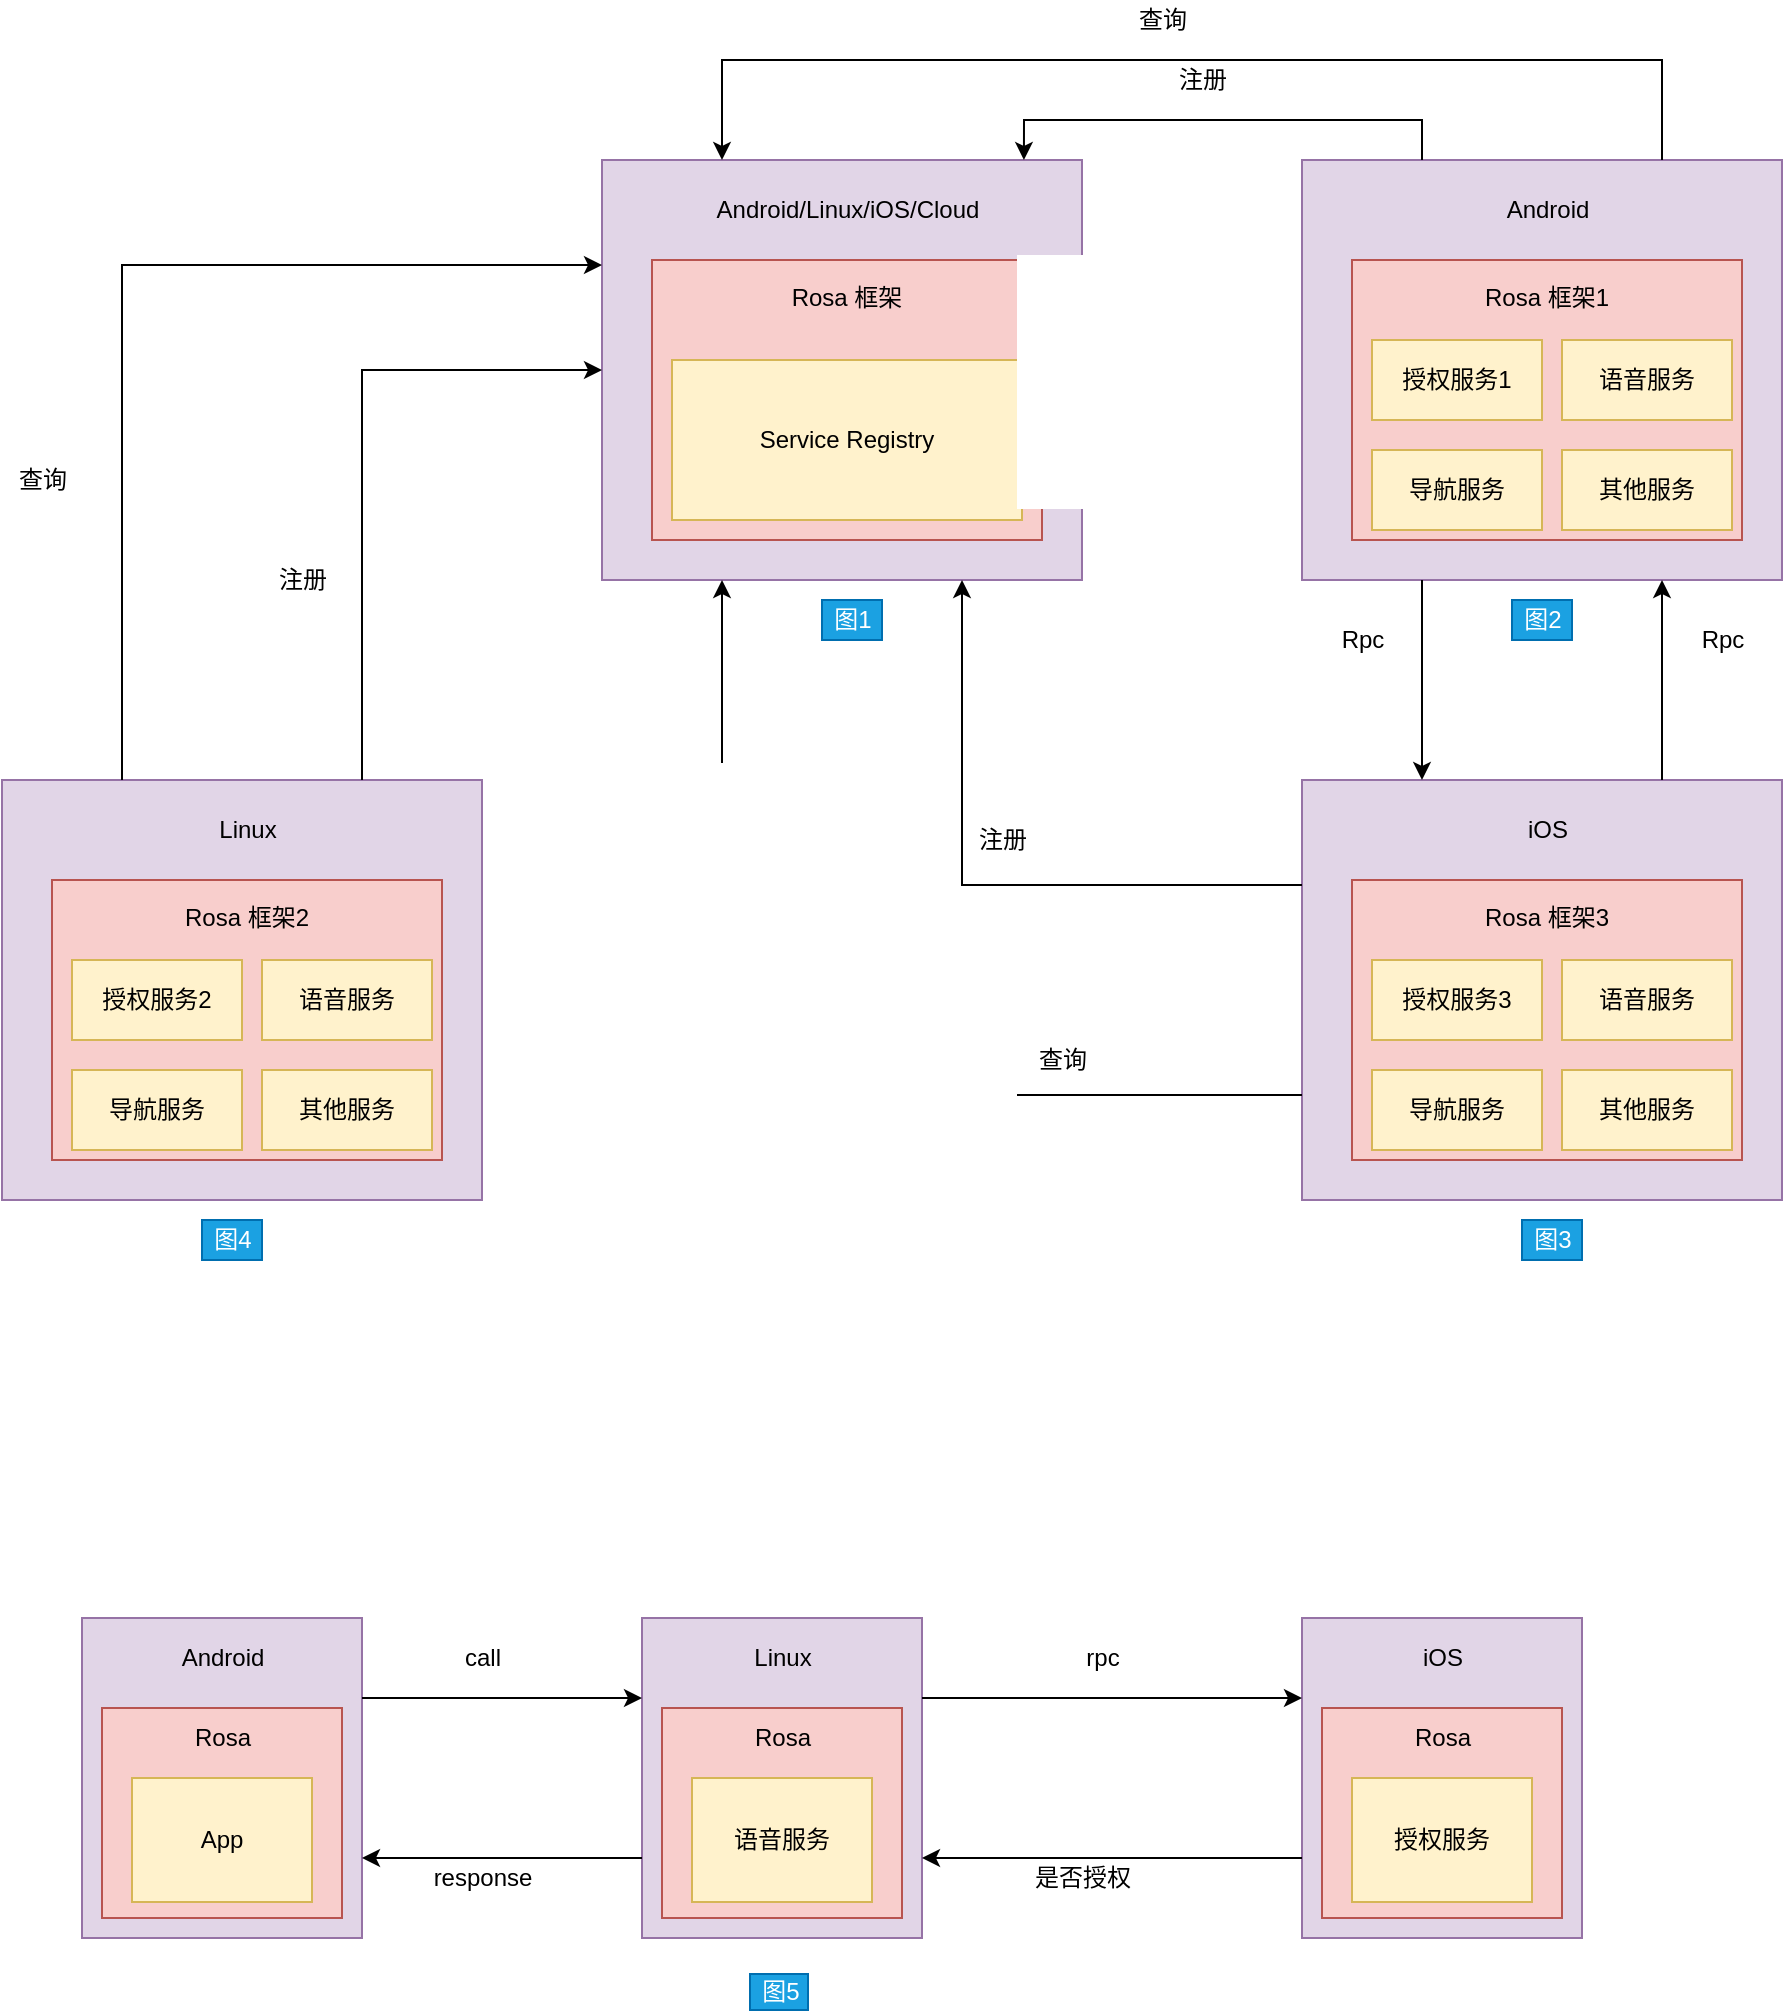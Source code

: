 <mxfile version="15.6.6" type="github">
  <diagram id="habR5YE5MTs3b5NNlJHe" name="第 1 页">
    <mxGraphModel dx="2226" dy="685" grid="0" gridSize="10" guides="1" tooltips="1" connect="1" arrows="1" fold="1" page="0" pageScale="1" pageWidth="827" pageHeight="1169" math="0" shadow="0">
      <root>
        <mxCell id="0" />
        <mxCell id="1" parent="0" />
        <mxCell id="j9yDYDN2-GaSV8aCRq-t-187" value="" style="group;fontColor=default;" vertex="1" connectable="0" parent="1">
          <mxGeometry x="-380" y="1169" width="750" height="160" as="geometry" />
        </mxCell>
        <mxCell id="j9yDYDN2-GaSV8aCRq-t-166" value="" style="group;fontColor=default;" vertex="1" connectable="0" parent="j9yDYDN2-GaSV8aCRq-t-187">
          <mxGeometry width="140" height="160" as="geometry" />
        </mxCell>
        <mxCell id="j9yDYDN2-GaSV8aCRq-t-159" value="" style="rounded=0;whiteSpace=wrap;html=1;strokeColor=#9673a6;fillColor=#e1d5e7;fontColor=default;" vertex="1" parent="j9yDYDN2-GaSV8aCRq-t-166">
          <mxGeometry width="140" height="160" as="geometry" />
        </mxCell>
        <mxCell id="j9yDYDN2-GaSV8aCRq-t-160" value="" style="rounded=0;whiteSpace=wrap;html=1;strokeColor=#b85450;fillColor=#f8cecc;fontColor=default;" vertex="1" parent="j9yDYDN2-GaSV8aCRq-t-166">
          <mxGeometry x="10" y="45" width="120" height="105" as="geometry" />
        </mxCell>
        <mxCell id="j9yDYDN2-GaSV8aCRq-t-161" value="App" style="rounded=0;whiteSpace=wrap;html=1;strokeColor=#d6b656;fillColor=#fff2cc;fontColor=default;" vertex="1" parent="j9yDYDN2-GaSV8aCRq-t-166">
          <mxGeometry x="25" y="80" width="90" height="62" as="geometry" />
        </mxCell>
        <mxCell id="j9yDYDN2-GaSV8aCRq-t-164" value="Android" style="text;html=1;align=center;verticalAlign=middle;resizable=0;points=[];autosize=1;strokeColor=none;fillColor=none;fontColor=default;" vertex="1" parent="j9yDYDN2-GaSV8aCRq-t-166">
          <mxGeometry x="40" y="10" width="60" height="20" as="geometry" />
        </mxCell>
        <mxCell id="j9yDYDN2-GaSV8aCRq-t-165" value="Rosa" style="text;html=1;align=center;verticalAlign=middle;resizable=0;points=[];autosize=1;strokeColor=none;fillColor=none;fontColor=default;" vertex="1" parent="j9yDYDN2-GaSV8aCRq-t-166">
          <mxGeometry x="50" y="50" width="40" height="20" as="geometry" />
        </mxCell>
        <mxCell id="j9yDYDN2-GaSV8aCRq-t-167" value="" style="group;fontColor=default;" vertex="1" connectable="0" parent="j9yDYDN2-GaSV8aCRq-t-187">
          <mxGeometry x="280" width="140" height="160" as="geometry" />
        </mxCell>
        <mxCell id="j9yDYDN2-GaSV8aCRq-t-168" value="" style="rounded=0;whiteSpace=wrap;html=1;strokeColor=#9673a6;fillColor=#e1d5e7;fontColor=default;" vertex="1" parent="j9yDYDN2-GaSV8aCRq-t-167">
          <mxGeometry width="140" height="160" as="geometry" />
        </mxCell>
        <mxCell id="j9yDYDN2-GaSV8aCRq-t-169" value="" style="rounded=0;whiteSpace=wrap;html=1;strokeColor=#b85450;fillColor=#f8cecc;fontColor=default;" vertex="1" parent="j9yDYDN2-GaSV8aCRq-t-167">
          <mxGeometry x="10" y="45" width="120" height="105" as="geometry" />
        </mxCell>
        <mxCell id="j9yDYDN2-GaSV8aCRq-t-170" value="语音服务" style="rounded=0;whiteSpace=wrap;html=1;strokeColor=#d6b656;fillColor=#fff2cc;fontColor=default;" vertex="1" parent="j9yDYDN2-GaSV8aCRq-t-167">
          <mxGeometry x="25" y="80" width="90" height="62" as="geometry" />
        </mxCell>
        <mxCell id="j9yDYDN2-GaSV8aCRq-t-171" value="Linux" style="text;html=1;align=center;verticalAlign=middle;resizable=0;points=[];autosize=1;strokeColor=none;fillColor=none;fontColor=default;" vertex="1" parent="j9yDYDN2-GaSV8aCRq-t-167">
          <mxGeometry x="50" y="10" width="40" height="20" as="geometry" />
        </mxCell>
        <mxCell id="j9yDYDN2-GaSV8aCRq-t-172" value="Rosa" style="text;html=1;align=center;verticalAlign=middle;resizable=0;points=[];autosize=1;strokeColor=none;fillColor=none;fontColor=default;" vertex="1" parent="j9yDYDN2-GaSV8aCRq-t-167">
          <mxGeometry x="50" y="50" width="40" height="20" as="geometry" />
        </mxCell>
        <mxCell id="j9yDYDN2-GaSV8aCRq-t-173" value="" style="group;fontColor=default;" vertex="1" connectable="0" parent="j9yDYDN2-GaSV8aCRq-t-187">
          <mxGeometry x="610" width="140" height="160" as="geometry" />
        </mxCell>
        <mxCell id="j9yDYDN2-GaSV8aCRq-t-174" value="" style="rounded=0;whiteSpace=wrap;html=1;strokeColor=#9673a6;fillColor=#e1d5e7;fontColor=default;" vertex="1" parent="j9yDYDN2-GaSV8aCRq-t-173">
          <mxGeometry width="140" height="160" as="geometry" />
        </mxCell>
        <mxCell id="j9yDYDN2-GaSV8aCRq-t-175" value="" style="rounded=0;whiteSpace=wrap;html=1;strokeColor=#b85450;fillColor=#f8cecc;fontColor=default;" vertex="1" parent="j9yDYDN2-GaSV8aCRq-t-173">
          <mxGeometry x="10" y="45" width="120" height="105" as="geometry" />
        </mxCell>
        <mxCell id="j9yDYDN2-GaSV8aCRq-t-176" value="授权服务" style="rounded=0;whiteSpace=wrap;html=1;strokeColor=#d6b656;fillColor=#fff2cc;fontColor=default;" vertex="1" parent="j9yDYDN2-GaSV8aCRq-t-173">
          <mxGeometry x="25" y="80" width="90" height="62" as="geometry" />
        </mxCell>
        <mxCell id="j9yDYDN2-GaSV8aCRq-t-177" value="iOS" style="text;html=1;align=center;verticalAlign=middle;resizable=0;points=[];autosize=1;strokeColor=none;fillColor=none;fontColor=default;" vertex="1" parent="j9yDYDN2-GaSV8aCRq-t-173">
          <mxGeometry x="50" y="10" width="40" height="20" as="geometry" />
        </mxCell>
        <mxCell id="j9yDYDN2-GaSV8aCRq-t-178" value="Rosa" style="text;html=1;align=center;verticalAlign=middle;resizable=0;points=[];autosize=1;strokeColor=none;fillColor=none;fontColor=default;" vertex="1" parent="j9yDYDN2-GaSV8aCRq-t-173">
          <mxGeometry x="50" y="50" width="40" height="20" as="geometry" />
        </mxCell>
        <mxCell id="j9yDYDN2-GaSV8aCRq-t-179" style="edgeStyle=orthogonalEdgeStyle;rounded=0;orthogonalLoop=1;jettySize=auto;html=1;exitX=1;exitY=0.25;exitDx=0;exitDy=0;entryX=0;entryY=0.25;entryDx=0;entryDy=0;labelBackgroundColor=default;fontColor=default;strokeColor=default;" edge="1" parent="j9yDYDN2-GaSV8aCRq-t-187" source="j9yDYDN2-GaSV8aCRq-t-159" target="j9yDYDN2-GaSV8aCRq-t-168">
          <mxGeometry relative="1" as="geometry" />
        </mxCell>
        <mxCell id="j9yDYDN2-GaSV8aCRq-t-180" value="call" style="text;html=1;align=center;verticalAlign=middle;resizable=0;points=[];autosize=1;strokeColor=none;fillColor=none;fontColor=default;" vertex="1" parent="j9yDYDN2-GaSV8aCRq-t-187">
          <mxGeometry x="185" y="10" width="30" height="20" as="geometry" />
        </mxCell>
        <mxCell id="j9yDYDN2-GaSV8aCRq-t-181" style="edgeStyle=orthogonalEdgeStyle;rounded=0;orthogonalLoop=1;jettySize=auto;html=1;exitX=0;exitY=0.75;exitDx=0;exitDy=0;entryX=1;entryY=0.75;entryDx=0;entryDy=0;labelBackgroundColor=default;fontColor=default;strokeColor=default;" edge="1" parent="j9yDYDN2-GaSV8aCRq-t-187" source="j9yDYDN2-GaSV8aCRq-t-168" target="j9yDYDN2-GaSV8aCRq-t-159">
          <mxGeometry relative="1" as="geometry" />
        </mxCell>
        <mxCell id="j9yDYDN2-GaSV8aCRq-t-182" value="response" style="text;html=1;align=center;verticalAlign=middle;resizable=0;points=[];autosize=1;strokeColor=none;fillColor=none;fontColor=default;" vertex="1" parent="j9yDYDN2-GaSV8aCRq-t-187">
          <mxGeometry x="170" y="120" width="60" height="20" as="geometry" />
        </mxCell>
        <mxCell id="j9yDYDN2-GaSV8aCRq-t-183" style="edgeStyle=orthogonalEdgeStyle;rounded=0;orthogonalLoop=1;jettySize=auto;html=1;exitX=1;exitY=0.25;exitDx=0;exitDy=0;entryX=0;entryY=0.25;entryDx=0;entryDy=0;labelBackgroundColor=default;fontColor=default;strokeColor=default;" edge="1" parent="j9yDYDN2-GaSV8aCRq-t-187" source="j9yDYDN2-GaSV8aCRq-t-168" target="j9yDYDN2-GaSV8aCRq-t-174">
          <mxGeometry relative="1" as="geometry" />
        </mxCell>
        <mxCell id="j9yDYDN2-GaSV8aCRq-t-184" value="rpc" style="text;html=1;align=center;verticalAlign=middle;resizable=0;points=[];autosize=1;strokeColor=none;fillColor=none;fontColor=default;" vertex="1" parent="j9yDYDN2-GaSV8aCRq-t-187">
          <mxGeometry x="495" y="10" width="30" height="20" as="geometry" />
        </mxCell>
        <mxCell id="j9yDYDN2-GaSV8aCRq-t-185" style="edgeStyle=orthogonalEdgeStyle;rounded=0;orthogonalLoop=1;jettySize=auto;html=1;exitX=0;exitY=0.75;exitDx=0;exitDy=0;entryX=1;entryY=0.75;entryDx=0;entryDy=0;labelBackgroundColor=default;fontColor=default;strokeColor=default;" edge="1" parent="j9yDYDN2-GaSV8aCRq-t-187" source="j9yDYDN2-GaSV8aCRq-t-174" target="j9yDYDN2-GaSV8aCRq-t-168">
          <mxGeometry relative="1" as="geometry" />
        </mxCell>
        <mxCell id="j9yDYDN2-GaSV8aCRq-t-186" value="是否授权" style="text;html=1;align=center;verticalAlign=middle;resizable=0;points=[];autosize=1;strokeColor=none;fillColor=none;fontColor=default;" vertex="1" parent="j9yDYDN2-GaSV8aCRq-t-187">
          <mxGeometry x="470" y="120" width="60" height="20" as="geometry" />
        </mxCell>
        <mxCell id="j9yDYDN2-GaSV8aCRq-t-188" value="" style="group;fontColor=default;" vertex="1" connectable="0" parent="1">
          <mxGeometry x="-420" y="360" width="890" height="630" as="geometry" />
        </mxCell>
        <mxCell id="j9yDYDN2-GaSV8aCRq-t-79" value="" style="group;fontColor=default;" vertex="1" connectable="0" parent="j9yDYDN2-GaSV8aCRq-t-188">
          <mxGeometry x="650" y="80" width="240" height="210" as="geometry" />
        </mxCell>
        <mxCell id="j9yDYDN2-GaSV8aCRq-t-61" value="" style="group;rotation=90;fillColor=#e1d5e7;strokeColor=#9673a6;fontColor=default;container=0;" vertex="1" connectable="0" parent="j9yDYDN2-GaSV8aCRq-t-79">
          <mxGeometry width="170" height="170" as="geometry" />
        </mxCell>
        <mxCell id="j9yDYDN2-GaSV8aCRq-t-62" value="" style="rounded=0;whiteSpace=wrap;html=1;fillColor=#e1d5e7;strokeColor=#9673a6;container=0;fontColor=default;" vertex="1" parent="j9yDYDN2-GaSV8aCRq-t-79">
          <mxGeometry width="240" height="210" as="geometry" />
        </mxCell>
        <mxCell id="j9yDYDN2-GaSV8aCRq-t-63" value="" style="rounded=0;whiteSpace=wrap;html=1;strokeColor=#b85450;fillColor=#f8cecc;container=0;fontColor=default;" vertex="1" parent="j9yDYDN2-GaSV8aCRq-t-79">
          <mxGeometry x="25" y="50" width="195" height="140" as="geometry" />
        </mxCell>
        <mxCell id="j9yDYDN2-GaSV8aCRq-t-64" value="授权服务1" style="rounded=0;whiteSpace=wrap;html=1;strokeColor=#d6b656;fillColor=#fff2cc;container=0;fontColor=default;" vertex="1" parent="j9yDYDN2-GaSV8aCRq-t-79">
          <mxGeometry x="35" y="90" width="85" height="40" as="geometry" />
        </mxCell>
        <mxCell id="j9yDYDN2-GaSV8aCRq-t-65" value="Rosa 框架1" style="text;html=1;strokeColor=none;fillColor=none;align=center;verticalAlign=middle;whiteSpace=wrap;rounded=0;fontColor=default;container=0;" vertex="1" parent="j9yDYDN2-GaSV8aCRq-t-79">
          <mxGeometry x="90" y="54" width="65" height="30" as="geometry" />
        </mxCell>
        <mxCell id="j9yDYDN2-GaSV8aCRq-t-66" value="Android" style="text;html=1;strokeColor=none;fillColor=none;align=center;verticalAlign=middle;whiteSpace=wrap;rounded=0;fontColor=default;container=0;" vertex="1" parent="j9yDYDN2-GaSV8aCRq-t-79">
          <mxGeometry x="92.5" y="10" width="60" height="30" as="geometry" />
        </mxCell>
        <mxCell id="j9yDYDN2-GaSV8aCRq-t-73" value="语音服务" style="rounded=0;whiteSpace=wrap;html=1;strokeColor=#d6b656;fillColor=#fff2cc;container=0;fontColor=default;" vertex="1" parent="j9yDYDN2-GaSV8aCRq-t-79">
          <mxGeometry x="130" y="90" width="85" height="40" as="geometry" />
        </mxCell>
        <mxCell id="j9yDYDN2-GaSV8aCRq-t-74" value="导航服务" style="rounded=0;whiteSpace=wrap;html=1;strokeColor=#d6b656;fillColor=#fff2cc;container=0;fontColor=default;" vertex="1" parent="j9yDYDN2-GaSV8aCRq-t-79">
          <mxGeometry x="35" y="145" width="85" height="40" as="geometry" />
        </mxCell>
        <mxCell id="j9yDYDN2-GaSV8aCRq-t-75" value="其他服务" style="rounded=0;whiteSpace=wrap;html=1;strokeColor=#d6b656;fillColor=#fff2cc;container=0;fontColor=default;" vertex="1" parent="j9yDYDN2-GaSV8aCRq-t-79">
          <mxGeometry x="130" y="145" width="85" height="40" as="geometry" />
        </mxCell>
        <mxCell id="j9yDYDN2-GaSV8aCRq-t-80" value="" style="group;fontColor=default;" vertex="1" connectable="0" parent="j9yDYDN2-GaSV8aCRq-t-188">
          <mxGeometry x="650" y="390" width="240" height="210" as="geometry" />
        </mxCell>
        <mxCell id="j9yDYDN2-GaSV8aCRq-t-81" value="" style="group;rotation=90;fillColor=#e1d5e7;strokeColor=#9673a6;fontColor=default;container=0;" vertex="1" connectable="0" parent="j9yDYDN2-GaSV8aCRq-t-80">
          <mxGeometry width="170" height="170" as="geometry" />
        </mxCell>
        <mxCell id="j9yDYDN2-GaSV8aCRq-t-82" value="" style="rounded=0;whiteSpace=wrap;html=1;fillColor=#e1d5e7;strokeColor=#9673a6;container=0;fontColor=default;" vertex="1" parent="j9yDYDN2-GaSV8aCRq-t-80">
          <mxGeometry width="240" height="210" as="geometry" />
        </mxCell>
        <mxCell id="j9yDYDN2-GaSV8aCRq-t-83" value="" style="rounded=0;whiteSpace=wrap;html=1;strokeColor=#b85450;fillColor=#f8cecc;container=0;fontColor=default;" vertex="1" parent="j9yDYDN2-GaSV8aCRq-t-80">
          <mxGeometry x="25" y="50" width="195" height="140" as="geometry" />
        </mxCell>
        <mxCell id="j9yDYDN2-GaSV8aCRq-t-84" value="授权服务3" style="rounded=0;whiteSpace=wrap;html=1;strokeColor=#d6b656;fillColor=#fff2cc;container=0;fontColor=default;" vertex="1" parent="j9yDYDN2-GaSV8aCRq-t-80">
          <mxGeometry x="35" y="90" width="85" height="40" as="geometry" />
        </mxCell>
        <mxCell id="j9yDYDN2-GaSV8aCRq-t-85" value="Rosa 框架3" style="text;html=1;strokeColor=none;fillColor=none;align=center;verticalAlign=middle;whiteSpace=wrap;rounded=0;fontColor=default;container=0;" vertex="1" parent="j9yDYDN2-GaSV8aCRq-t-80">
          <mxGeometry x="90" y="54" width="65" height="30" as="geometry" />
        </mxCell>
        <mxCell id="j9yDYDN2-GaSV8aCRq-t-86" value="iOS" style="text;html=1;strokeColor=none;fillColor=none;align=center;verticalAlign=middle;whiteSpace=wrap;rounded=0;fontColor=default;container=0;" vertex="1" parent="j9yDYDN2-GaSV8aCRq-t-80">
          <mxGeometry x="92.5" y="10" width="60" height="30" as="geometry" />
        </mxCell>
        <mxCell id="j9yDYDN2-GaSV8aCRq-t-87" value="语音服务" style="rounded=0;whiteSpace=wrap;html=1;strokeColor=#d6b656;fillColor=#fff2cc;container=0;fontColor=default;" vertex="1" parent="j9yDYDN2-GaSV8aCRq-t-80">
          <mxGeometry x="130" y="90" width="85" height="40" as="geometry" />
        </mxCell>
        <mxCell id="j9yDYDN2-GaSV8aCRq-t-88" value="导航服务" style="rounded=0;whiteSpace=wrap;html=1;strokeColor=#d6b656;fillColor=#fff2cc;container=0;fontColor=default;" vertex="1" parent="j9yDYDN2-GaSV8aCRq-t-80">
          <mxGeometry x="35" y="145" width="85" height="40" as="geometry" />
        </mxCell>
        <mxCell id="j9yDYDN2-GaSV8aCRq-t-89" value="其他服务" style="rounded=0;whiteSpace=wrap;html=1;strokeColor=#d6b656;fillColor=#fff2cc;container=0;fontColor=default;" vertex="1" parent="j9yDYDN2-GaSV8aCRq-t-80">
          <mxGeometry x="130" y="145" width="85" height="40" as="geometry" />
        </mxCell>
        <mxCell id="j9yDYDN2-GaSV8aCRq-t-102" style="edgeStyle=orthogonalEdgeStyle;rounded=0;orthogonalLoop=1;jettySize=auto;html=1;exitX=0.25;exitY=1;exitDx=0;exitDy=0;entryX=0.25;entryY=0;entryDx=0;entryDy=0;labelBackgroundColor=default;fontColor=default;strokeColor=default;" edge="1" parent="j9yDYDN2-GaSV8aCRq-t-188" source="j9yDYDN2-GaSV8aCRq-t-62" target="j9yDYDN2-GaSV8aCRq-t-82">
          <mxGeometry relative="1" as="geometry" />
        </mxCell>
        <mxCell id="j9yDYDN2-GaSV8aCRq-t-103" style="edgeStyle=orthogonalEdgeStyle;rounded=0;orthogonalLoop=1;jettySize=auto;html=1;exitX=0.75;exitY=0;exitDx=0;exitDy=0;entryX=0.75;entryY=1;entryDx=0;entryDy=0;labelBackgroundColor=default;fontColor=default;strokeColor=default;" edge="1" parent="j9yDYDN2-GaSV8aCRq-t-188" source="j9yDYDN2-GaSV8aCRq-t-82" target="j9yDYDN2-GaSV8aCRq-t-62">
          <mxGeometry relative="1" as="geometry" />
        </mxCell>
        <mxCell id="j9yDYDN2-GaSV8aCRq-t-104" value="Rpc" style="text;html=1;align=center;verticalAlign=middle;resizable=0;points=[];autosize=1;strokeColor=none;fillColor=none;fontColor=default;" vertex="1" parent="j9yDYDN2-GaSV8aCRq-t-188">
          <mxGeometry x="660" y="310" width="40" height="20" as="geometry" />
        </mxCell>
        <mxCell id="j9yDYDN2-GaSV8aCRq-t-105" value="Rpc" style="text;html=1;align=center;verticalAlign=middle;resizable=0;points=[];autosize=1;strokeColor=none;fillColor=none;fontColor=default;" vertex="1" parent="j9yDYDN2-GaSV8aCRq-t-188">
          <mxGeometry x="840" y="310" width="40" height="20" as="geometry" />
        </mxCell>
        <mxCell id="j9yDYDN2-GaSV8aCRq-t-107" value="" style="group;fontColor=default;" vertex="1" connectable="0" parent="j9yDYDN2-GaSV8aCRq-t-188">
          <mxGeometry x="300" y="80" width="240" height="210" as="geometry" />
        </mxCell>
        <mxCell id="j9yDYDN2-GaSV8aCRq-t-108" value="" style="group;rotation=90;fillColor=#e1d5e7;strokeColor=#9673a6;fontColor=default;container=0;" vertex="1" connectable="0" parent="j9yDYDN2-GaSV8aCRq-t-107">
          <mxGeometry width="170" height="170" as="geometry" />
        </mxCell>
        <mxCell id="j9yDYDN2-GaSV8aCRq-t-109" value="" style="rounded=0;whiteSpace=wrap;html=1;fillColor=#e1d5e7;strokeColor=#9673a6;container=0;fontColor=default;" vertex="1" parent="j9yDYDN2-GaSV8aCRq-t-107">
          <mxGeometry width="240" height="210" as="geometry" />
        </mxCell>
        <mxCell id="j9yDYDN2-GaSV8aCRq-t-110" value="" style="rounded=0;whiteSpace=wrap;html=1;strokeColor=#b85450;fillColor=#f8cecc;container=0;fontColor=default;" vertex="1" parent="j9yDYDN2-GaSV8aCRq-t-107">
          <mxGeometry x="25" y="50" width="195" height="140" as="geometry" />
        </mxCell>
        <mxCell id="j9yDYDN2-GaSV8aCRq-t-111" value="Service Registry" style="rounded=0;whiteSpace=wrap;html=1;strokeColor=#d6b656;fillColor=#fff2cc;container=0;fontColor=default;" vertex="1" parent="j9yDYDN2-GaSV8aCRq-t-107">
          <mxGeometry x="35" y="100" width="175" height="80" as="geometry" />
        </mxCell>
        <mxCell id="j9yDYDN2-GaSV8aCRq-t-112" value="Rosa 框架" style="text;html=1;strokeColor=none;fillColor=none;align=center;verticalAlign=middle;whiteSpace=wrap;rounded=0;fontColor=default;container=0;" vertex="1" parent="j9yDYDN2-GaSV8aCRq-t-107">
          <mxGeometry x="90" y="54" width="65" height="30" as="geometry" />
        </mxCell>
        <mxCell id="j9yDYDN2-GaSV8aCRq-t-113" value="Android/Linux/iOS/Cloud" style="text;html=1;strokeColor=none;fillColor=none;align=center;verticalAlign=middle;whiteSpace=wrap;rounded=0;fontColor=default;container=0;" vertex="1" parent="j9yDYDN2-GaSV8aCRq-t-107">
          <mxGeometry x="92.5" y="10" width="60" height="30" as="geometry" />
        </mxCell>
        <mxCell id="j9yDYDN2-GaSV8aCRq-t-117" style="edgeStyle=orthogonalEdgeStyle;rounded=0;orthogonalLoop=1;jettySize=auto;html=1;exitX=0;exitY=0.25;exitDx=0;exitDy=0;entryX=0.75;entryY=1;entryDx=0;entryDy=0;labelBackgroundColor=default;fontColor=default;strokeColor=default;" edge="1" parent="j9yDYDN2-GaSV8aCRq-t-188" source="j9yDYDN2-GaSV8aCRq-t-82" target="j9yDYDN2-GaSV8aCRq-t-109">
          <mxGeometry relative="1" as="geometry" />
        </mxCell>
        <mxCell id="j9yDYDN2-GaSV8aCRq-t-118" value="注册" style="text;html=1;align=center;verticalAlign=middle;resizable=0;points=[];autosize=1;strokeColor=none;fillColor=none;fontColor=default;" vertex="1" parent="j9yDYDN2-GaSV8aCRq-t-188">
          <mxGeometry x="480" y="410" width="40" height="20" as="geometry" />
        </mxCell>
        <mxCell id="j9yDYDN2-GaSV8aCRq-t-119" style="edgeStyle=orthogonalEdgeStyle;rounded=0;orthogonalLoop=1;jettySize=auto;html=1;exitX=0.25;exitY=0;exitDx=0;exitDy=0;entryX=0.879;entryY=0;entryDx=0;entryDy=0;entryPerimeter=0;labelBackgroundColor=default;fontColor=default;strokeColor=default;" edge="1" parent="j9yDYDN2-GaSV8aCRq-t-188" source="j9yDYDN2-GaSV8aCRq-t-62" target="j9yDYDN2-GaSV8aCRq-t-109">
          <mxGeometry relative="1" as="geometry" />
        </mxCell>
        <mxCell id="j9yDYDN2-GaSV8aCRq-t-120" value="注册" style="text;html=1;align=center;verticalAlign=middle;resizable=0;points=[];autosize=1;strokeColor=none;fillColor=none;fontColor=default;" vertex="1" parent="j9yDYDN2-GaSV8aCRq-t-188">
          <mxGeometry x="580" y="30" width="40" height="20" as="geometry" />
        </mxCell>
        <mxCell id="j9yDYDN2-GaSV8aCRq-t-121" style="edgeStyle=orthogonalEdgeStyle;rounded=0;orthogonalLoop=1;jettySize=auto;html=1;exitX=0.75;exitY=0;exitDx=0;exitDy=0;entryX=0.25;entryY=0;entryDx=0;entryDy=0;labelBackgroundColor=default;fontColor=default;strokeColor=default;" edge="1" parent="j9yDYDN2-GaSV8aCRq-t-188" source="j9yDYDN2-GaSV8aCRq-t-62" target="j9yDYDN2-GaSV8aCRq-t-109">
          <mxGeometry relative="1" as="geometry">
            <Array as="points">
              <mxPoint x="830" y="30" />
              <mxPoint x="360" y="30" />
            </Array>
          </mxGeometry>
        </mxCell>
        <mxCell id="j9yDYDN2-GaSV8aCRq-t-122" value="查询" style="text;html=1;align=center;verticalAlign=middle;resizable=0;points=[];autosize=1;strokeColor=none;fillColor=none;fontColor=default;" vertex="1" parent="j9yDYDN2-GaSV8aCRq-t-188">
          <mxGeometry x="560" width="40" height="20" as="geometry" />
        </mxCell>
        <mxCell id="j9yDYDN2-GaSV8aCRq-t-123" value="" style="group;fontColor=default;" vertex="1" connectable="0" parent="j9yDYDN2-GaSV8aCRq-t-188">
          <mxGeometry y="390" width="240" height="210" as="geometry" />
        </mxCell>
        <mxCell id="j9yDYDN2-GaSV8aCRq-t-91" value="" style="group;rotation=90;fillColor=#e1d5e7;strokeColor=#9673a6;fontColor=default;container=0;" vertex="1" connectable="0" parent="j9yDYDN2-GaSV8aCRq-t-123">
          <mxGeometry width="170" height="170" as="geometry" />
        </mxCell>
        <mxCell id="j9yDYDN2-GaSV8aCRq-t-92" value="" style="rounded=0;whiteSpace=wrap;html=1;fillColor=#e1d5e7;strokeColor=#9673a6;container=0;fontColor=default;" vertex="1" parent="j9yDYDN2-GaSV8aCRq-t-123">
          <mxGeometry width="240" height="210" as="geometry" />
        </mxCell>
        <mxCell id="j9yDYDN2-GaSV8aCRq-t-93" value="" style="rounded=0;whiteSpace=wrap;html=1;strokeColor=#b85450;fillColor=#f8cecc;container=0;fontColor=default;" vertex="1" parent="j9yDYDN2-GaSV8aCRq-t-123">
          <mxGeometry x="25" y="50" width="195" height="140" as="geometry" />
        </mxCell>
        <mxCell id="j9yDYDN2-GaSV8aCRq-t-94" value="授权服务2" style="rounded=0;whiteSpace=wrap;html=1;strokeColor=#d6b656;fillColor=#fff2cc;container=0;fontColor=default;" vertex="1" parent="j9yDYDN2-GaSV8aCRq-t-123">
          <mxGeometry x="35" y="90" width="85" height="40" as="geometry" />
        </mxCell>
        <mxCell id="j9yDYDN2-GaSV8aCRq-t-95" value="Rosa 框架2" style="text;html=1;strokeColor=none;fillColor=none;align=center;verticalAlign=middle;whiteSpace=wrap;rounded=0;fontColor=default;container=0;" vertex="1" parent="j9yDYDN2-GaSV8aCRq-t-123">
          <mxGeometry x="90" y="54" width="65" height="30" as="geometry" />
        </mxCell>
        <mxCell id="j9yDYDN2-GaSV8aCRq-t-96" value="Linux" style="text;html=1;strokeColor=none;fillColor=none;align=center;verticalAlign=middle;whiteSpace=wrap;rounded=0;fontColor=default;container=0;" vertex="1" parent="j9yDYDN2-GaSV8aCRq-t-123">
          <mxGeometry x="92.5" y="10" width="60" height="30" as="geometry" />
        </mxCell>
        <mxCell id="j9yDYDN2-GaSV8aCRq-t-97" value="语音服务" style="rounded=0;whiteSpace=wrap;html=1;strokeColor=#d6b656;fillColor=#fff2cc;container=0;fontColor=default;" vertex="1" parent="j9yDYDN2-GaSV8aCRq-t-123">
          <mxGeometry x="130" y="90" width="85" height="40" as="geometry" />
        </mxCell>
        <mxCell id="j9yDYDN2-GaSV8aCRq-t-98" value="导航服务" style="rounded=0;whiteSpace=wrap;html=1;strokeColor=#d6b656;fillColor=#fff2cc;container=0;fontColor=default;" vertex="1" parent="j9yDYDN2-GaSV8aCRq-t-123">
          <mxGeometry x="35" y="145" width="85" height="40" as="geometry" />
        </mxCell>
        <mxCell id="j9yDYDN2-GaSV8aCRq-t-99" value="其他服务" style="rounded=0;whiteSpace=wrap;html=1;strokeColor=#d6b656;fillColor=#fff2cc;container=0;fontColor=default;" vertex="1" parent="j9yDYDN2-GaSV8aCRq-t-123">
          <mxGeometry x="130" y="145" width="85" height="40" as="geometry" />
        </mxCell>
        <mxCell id="j9yDYDN2-GaSV8aCRq-t-124" style="edgeStyle=orthogonalEdgeStyle;rounded=0;orthogonalLoop=1;jettySize=auto;html=1;exitX=0.75;exitY=0;exitDx=0;exitDy=0;entryX=0;entryY=0.5;entryDx=0;entryDy=0;labelBackgroundColor=default;fontColor=default;strokeColor=default;" edge="1" parent="j9yDYDN2-GaSV8aCRq-t-188" source="j9yDYDN2-GaSV8aCRq-t-92" target="j9yDYDN2-GaSV8aCRq-t-109">
          <mxGeometry relative="1" as="geometry" />
        </mxCell>
        <mxCell id="j9yDYDN2-GaSV8aCRq-t-125" value="注册" style="text;html=1;align=center;verticalAlign=middle;resizable=0;points=[];autosize=1;strokeColor=none;fillColor=none;fontColor=default;" vertex="1" parent="j9yDYDN2-GaSV8aCRq-t-188">
          <mxGeometry x="130" y="280" width="40" height="20" as="geometry" />
        </mxCell>
        <mxCell id="j9yDYDN2-GaSV8aCRq-t-126" style="edgeStyle=orthogonalEdgeStyle;rounded=0;orthogonalLoop=1;jettySize=auto;html=1;exitX=0.25;exitY=0;exitDx=0;exitDy=0;entryX=0;entryY=0.25;entryDx=0;entryDy=0;labelBackgroundColor=default;fontColor=default;strokeColor=default;" edge="1" parent="j9yDYDN2-GaSV8aCRq-t-188" source="j9yDYDN2-GaSV8aCRq-t-92" target="j9yDYDN2-GaSV8aCRq-t-109">
          <mxGeometry relative="1" as="geometry" />
        </mxCell>
        <mxCell id="j9yDYDN2-GaSV8aCRq-t-127" value="查询" style="text;html=1;align=center;verticalAlign=middle;resizable=0;points=[];autosize=1;strokeColor=none;fillColor=none;fontColor=default;" vertex="1" parent="j9yDYDN2-GaSV8aCRq-t-188">
          <mxGeometry y="230" width="40" height="20" as="geometry" />
        </mxCell>
        <mxCell id="j9yDYDN2-GaSV8aCRq-t-128" style="edgeStyle=orthogonalEdgeStyle;rounded=0;orthogonalLoop=1;jettySize=auto;html=1;exitX=0;exitY=0.75;exitDx=0;exitDy=0;entryX=0.25;entryY=1;entryDx=0;entryDy=0;labelBackgroundColor=default;fontColor=default;strokeColor=default;" edge="1" parent="j9yDYDN2-GaSV8aCRq-t-188" source="j9yDYDN2-GaSV8aCRq-t-82" target="j9yDYDN2-GaSV8aCRq-t-109">
          <mxGeometry relative="1" as="geometry" />
        </mxCell>
        <mxCell id="j9yDYDN2-GaSV8aCRq-t-129" value="查询" style="text;html=1;align=center;verticalAlign=middle;resizable=0;points=[];autosize=1;strokeColor=none;fillColor=none;fontColor=default;" vertex="1" parent="j9yDYDN2-GaSV8aCRq-t-188">
          <mxGeometry x="510" y="520" width="40" height="20" as="geometry" />
        </mxCell>
        <mxCell id="j9yDYDN2-GaSV8aCRq-t-130" value="图1" style="text;html=1;align=center;verticalAlign=middle;resizable=0;points=[];autosize=1;strokeColor=#006EAF;fillColor=#1ba1e2;fontColor=#ffffff;" vertex="1" parent="j9yDYDN2-GaSV8aCRq-t-188">
          <mxGeometry x="410" y="300" width="30" height="20" as="geometry" />
        </mxCell>
        <mxCell id="j9yDYDN2-GaSV8aCRq-t-131" value="图2" style="text;html=1;align=center;verticalAlign=middle;resizable=0;points=[];autosize=1;strokeColor=#006EAF;fillColor=#1ba1e2;fontColor=#ffffff;" vertex="1" parent="j9yDYDN2-GaSV8aCRq-t-188">
          <mxGeometry x="755" y="300" width="30" height="20" as="geometry" />
        </mxCell>
        <mxCell id="j9yDYDN2-GaSV8aCRq-t-132" value="图3" style="text;html=1;align=center;verticalAlign=middle;resizable=0;points=[];autosize=1;strokeColor=#006EAF;fillColor=#1ba1e2;fontColor=#ffffff;" vertex="1" parent="j9yDYDN2-GaSV8aCRq-t-188">
          <mxGeometry x="760" y="610" width="30" height="20" as="geometry" />
        </mxCell>
        <mxCell id="j9yDYDN2-GaSV8aCRq-t-133" value="图4" style="text;html=1;align=center;verticalAlign=middle;resizable=0;points=[];autosize=1;strokeColor=#006EAF;fillColor=#1ba1e2;fontColor=#ffffff;" vertex="1" parent="j9yDYDN2-GaSV8aCRq-t-188">
          <mxGeometry x="100" y="610" width="30" height="20" as="geometry" />
        </mxCell>
        <mxCell id="j9yDYDN2-GaSV8aCRq-t-191" value="图5" style="text;html=1;align=center;verticalAlign=middle;resizable=0;points=[];autosize=1;strokeColor=#006EAF;fillColor=#1ba1e2;fontColor=#ffffff;" vertex="1" parent="1">
          <mxGeometry x="-46" y="1347" width="29" height="18" as="geometry" />
        </mxCell>
      </root>
    </mxGraphModel>
  </diagram>
</mxfile>
